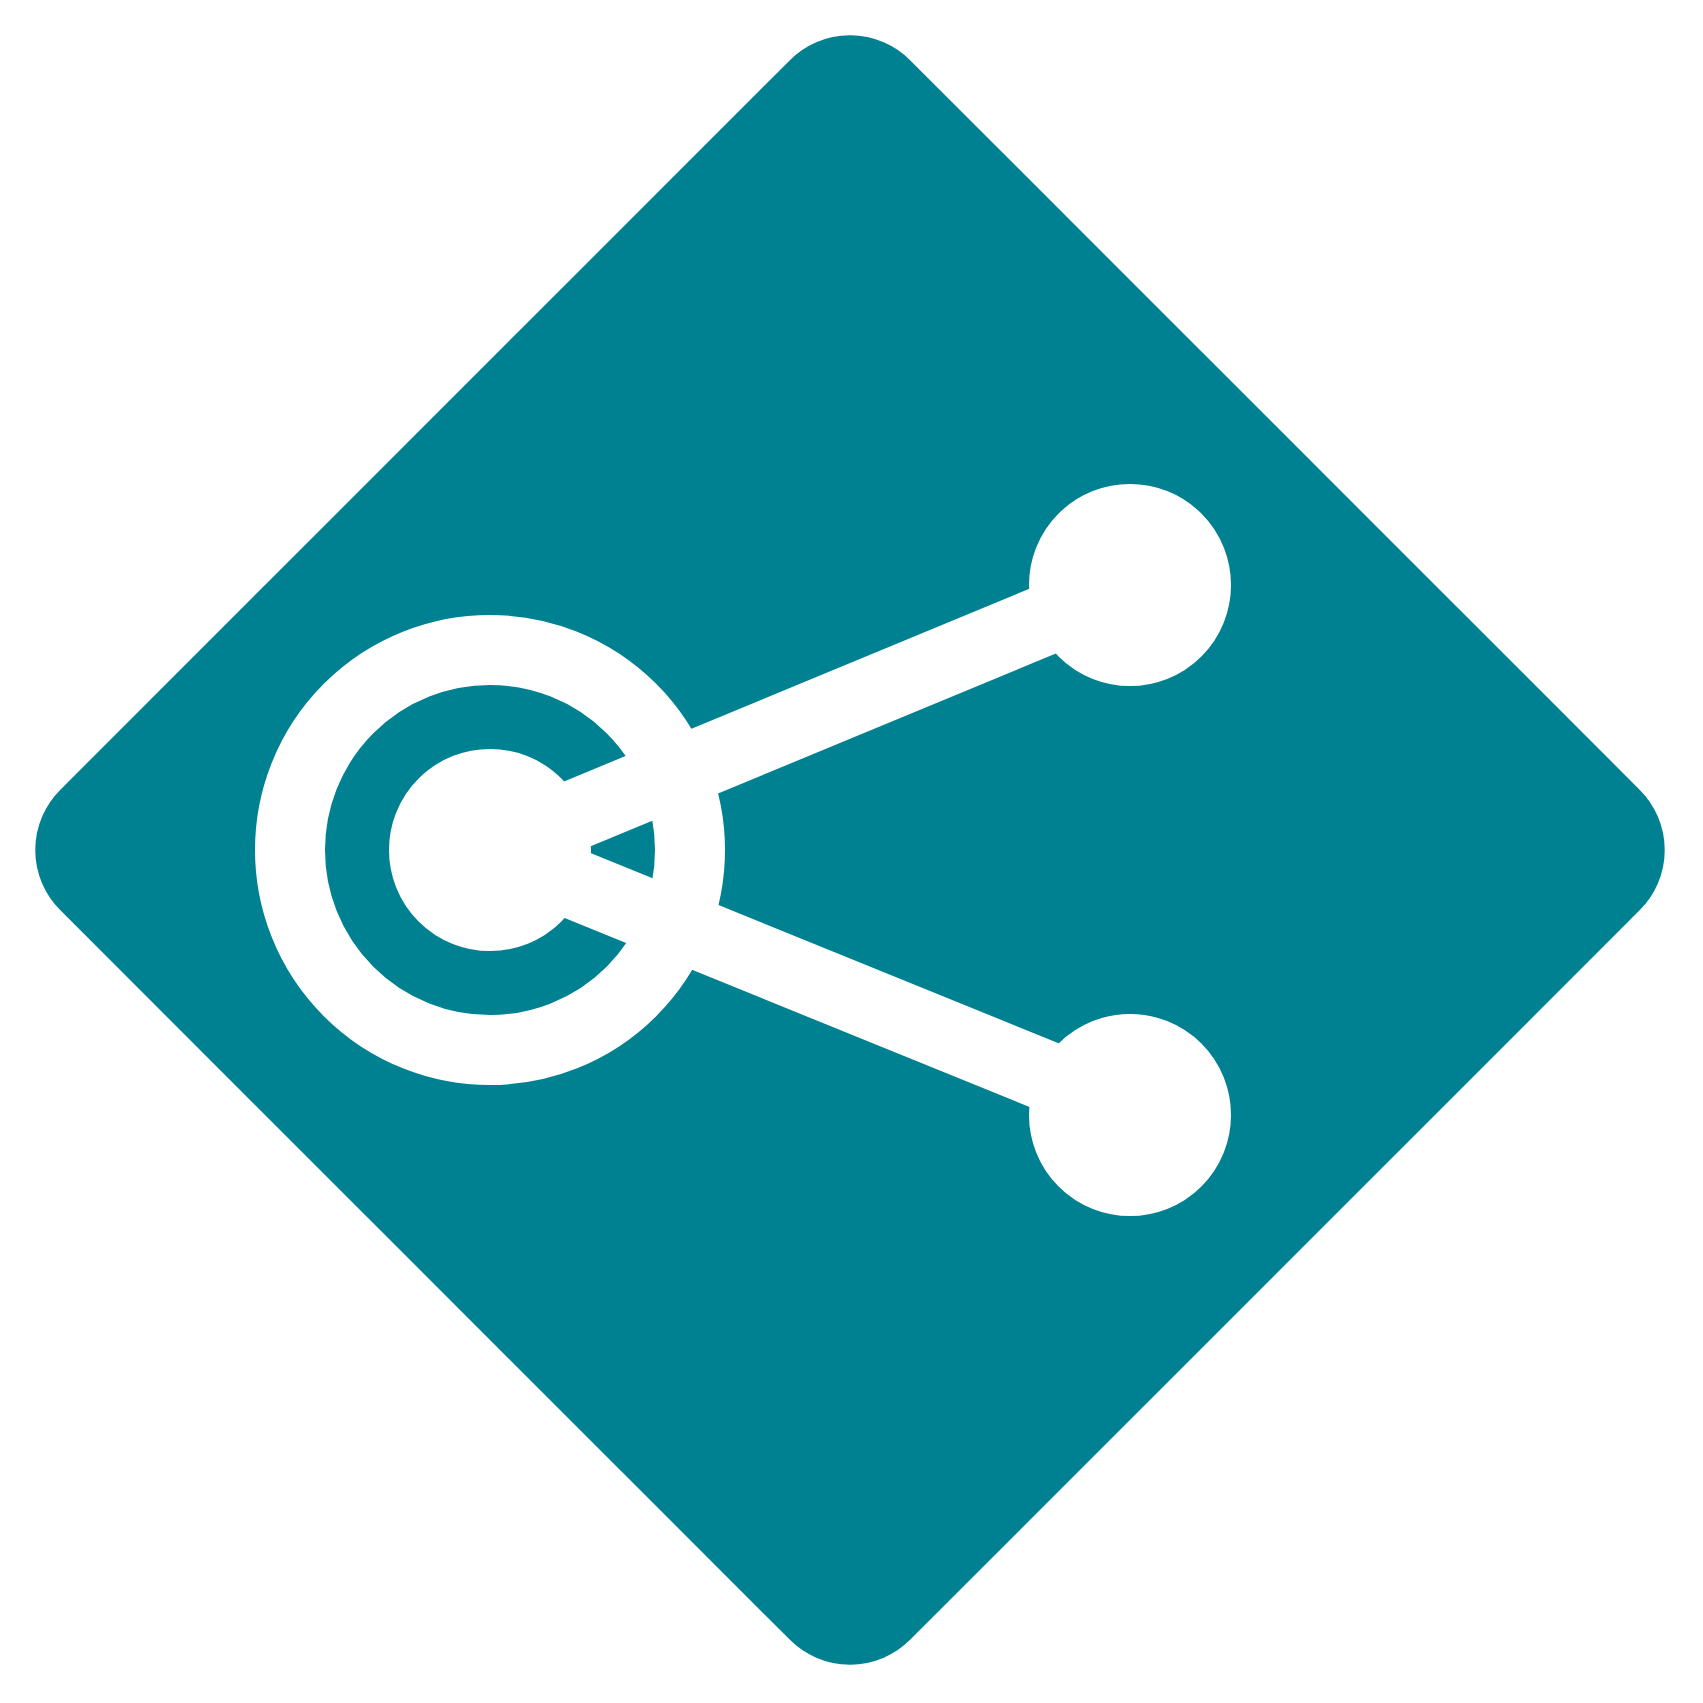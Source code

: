 <mxfile version="17.2.4" type="device" pages="2"><diagram id="NbXxEjGYzfDaz0T2RdOL" name="Page-1"><mxGraphModel dx="3076" dy="874" grid="1" gridSize="10" guides="1" tooltips="1" connect="1" arrows="1" fold="1" page="1" pageScale="1" pageWidth="1654" pageHeight="1169" math="0" shadow="0"><root><mxCell id="0"/><mxCell id="1" parent="0"/><mxCell id="NF6-6ccR8qyOYfUmrvYP-2" value="" style="rounded=1;whiteSpace=wrap;html=1;fillColor=#008192;strokeColor=#008192;direction=east;rotation=45;arcSize=7;" parent="1" vertex="1"><mxGeometry x="-1520" y="140" width="600" height="600" as="geometry"/></mxCell><mxCell id="NF6-6ccR8qyOYfUmrvYP-6" value="" style="ellipse;whiteSpace=wrap;html=1;aspect=fixed;strokeColor=#FFFFFF;fillColor=none;strokeWidth=35;" parent="1" vertex="1"><mxGeometry x="-1500" y="340" width="200" height="200" as="geometry"/></mxCell><mxCell id="NF6-6ccR8qyOYfUmrvYP-3" value="" style="ellipse;whiteSpace=wrap;html=1;aspect=fixed;strokeColor=#FFFFFF;fillColor=#FFFFFF;" parent="1" vertex="1"><mxGeometry x="-1450" y="390" width="100" height="100" as="geometry"/></mxCell><mxCell id="NF6-6ccR8qyOYfUmrvYP-4" value="" style="ellipse;whiteSpace=wrap;html=1;aspect=fixed;strokeColor=#FFFFFF;fillColor=#FFFFFF;" parent="1" vertex="1"><mxGeometry x="-1130" y="257.5" width="100" height="100" as="geometry"/></mxCell><mxCell id="NF6-6ccR8qyOYfUmrvYP-5" value="" style="ellipse;whiteSpace=wrap;html=1;aspect=fixed;strokeColor=#FFFFFF;fillColor=#FFFFFF;" parent="1" vertex="1"><mxGeometry x="-1130" y="522.5" width="100" height="100" as="geometry"/></mxCell><mxCell id="NF6-6ccR8qyOYfUmrvYP-7" value="" style="endArrow=none;html=1;rounded=0;exitX=0.5;exitY=0.5;exitDx=0;exitDy=0;exitPerimeter=0;strokeWidth=35;entryX=0.5;entryY=0.5;entryDx=0;entryDy=0;strokeColor=#FFFFFF;entryPerimeter=0;" parent="1" source="NF6-6ccR8qyOYfUmrvYP-3" target="NF6-6ccR8qyOYfUmrvYP-4" edge="1"><mxGeometry width="50" height="50" relative="1" as="geometry"><mxPoint x="-1230" y="480" as="sourcePoint"/><mxPoint x="-1180" y="430" as="targetPoint"/></mxGeometry></mxCell><mxCell id="NF6-6ccR8qyOYfUmrvYP-8" value="" style="endArrow=none;html=1;rounded=0;strokeColor=#FFFFFF;strokeWidth=35;entryX=0.5;entryY=0.475;entryDx=0;entryDy=0;entryPerimeter=0;" parent="1" target="NF6-6ccR8qyOYfUmrvYP-5" edge="1"><mxGeometry width="50" height="50" relative="1" as="geometry"><mxPoint x="-1400" y="440" as="sourcePoint"/><mxPoint x="-1110" y="573" as="targetPoint"/></mxGeometry></mxCell></root></mxGraphModel></diagram><diagram id="CsftnAZE7eKVyiUnA71Q" name="Page-2"><mxGraphModel dx="3076" dy="874" grid="1" gridSize="10" guides="1" tooltips="1" connect="1" arrows="1" fold="1" page="1" pageScale="1" pageWidth="1654" pageHeight="1169" math="0" shadow="0"><root><mxCell id="0"/><mxCell id="1" parent="0"/><mxCell id="xJlOqFFN1jEmE-CImuJp-1" value="" style="rounded=1;whiteSpace=wrap;html=1;fillColor=#FFFFFF;strokeColor=#FFFFFF;direction=east;rotation=45;arcSize=7;" vertex="1" parent="1"><mxGeometry x="-1520" y="140" width="600" height="600" as="geometry"/></mxCell><mxCell id="xJlOqFFN1jEmE-CImuJp-2" value="" style="ellipse;whiteSpace=wrap;html=1;aspect=fixed;strokeColor=#000000;fillColor=none;strokeWidth=35;" vertex="1" parent="1"><mxGeometry x="-1500" y="340" width="200" height="200" as="geometry"/></mxCell><mxCell id="xJlOqFFN1jEmE-CImuJp-3" value="" style="ellipse;whiteSpace=wrap;html=1;aspect=fixed;strokeColor=#000000;fillColor=#000000;" vertex="1" parent="1"><mxGeometry x="-1450" y="390" width="100" height="100" as="geometry"/></mxCell><mxCell id="xJlOqFFN1jEmE-CImuJp-4" value="" style="ellipse;whiteSpace=wrap;html=1;aspect=fixed;strokeColor=#000000;fillColor=#000000;" vertex="1" parent="1"><mxGeometry x="-1130" y="257.5" width="100" height="100" as="geometry"/></mxCell><mxCell id="xJlOqFFN1jEmE-CImuJp-5" value="" style="ellipse;whiteSpace=wrap;html=1;aspect=fixed;strokeColor=#000000;fillColor=#000000;" vertex="1" parent="1"><mxGeometry x="-1130" y="522.5" width="100" height="100" as="geometry"/></mxCell><mxCell id="xJlOqFFN1jEmE-CImuJp-6" value="" style="endArrow=none;html=1;rounded=0;exitX=0.5;exitY=0.5;exitDx=0;exitDy=0;exitPerimeter=0;strokeWidth=35;entryX=0.5;entryY=0.5;entryDx=0;entryDy=0;strokeColor=#000000;entryPerimeter=0;" edge="1" parent="1" source="xJlOqFFN1jEmE-CImuJp-3" target="xJlOqFFN1jEmE-CImuJp-4"><mxGeometry width="50" height="50" relative="1" as="geometry"><mxPoint x="-1230" y="480" as="sourcePoint"/><mxPoint x="-1180" y="430" as="targetPoint"/></mxGeometry></mxCell><mxCell id="xJlOqFFN1jEmE-CImuJp-7" value="" style="endArrow=none;html=1;rounded=0;strokeColor=#000000;strokeWidth=35;entryX=0.5;entryY=0.475;entryDx=0;entryDy=0;entryPerimeter=0;" edge="1" parent="1" target="xJlOqFFN1jEmE-CImuJp-5"><mxGeometry width="50" height="50" relative="1" as="geometry"><mxPoint x="-1400" y="440" as="sourcePoint"/><mxPoint x="-1110" y="573" as="targetPoint"/></mxGeometry></mxCell></root></mxGraphModel></diagram></mxfile>